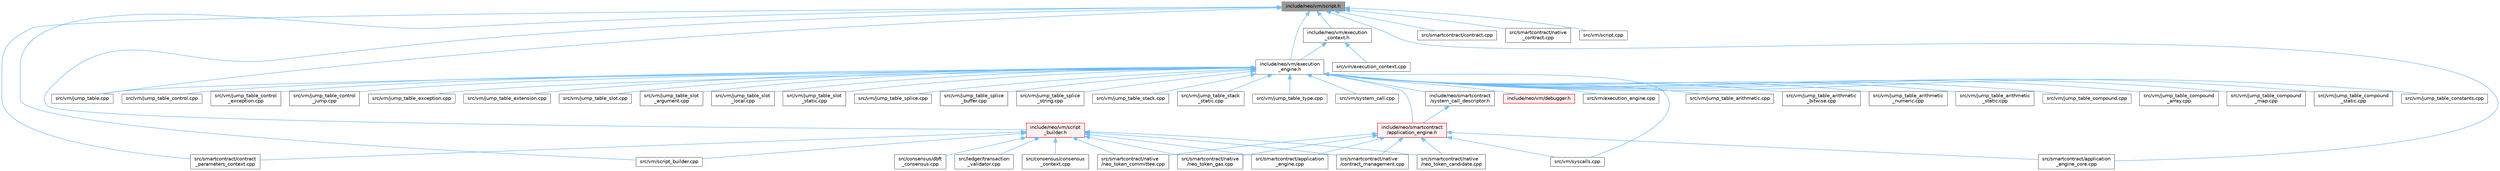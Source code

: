 digraph "include/neo/vm/script.h"
{
 // LATEX_PDF_SIZE
  bgcolor="transparent";
  edge [fontname=Helvetica,fontsize=10,labelfontname=Helvetica,labelfontsize=10];
  node [fontname=Helvetica,fontsize=10,shape=box,height=0.2,width=0.4];
  Node1 [id="Node000001",label="include/neo/vm/script.h",height=0.2,width=0.4,color="gray40", fillcolor="grey60", style="filled", fontcolor="black",tooltip=" "];
  Node1 -> Node2 [id="edge1_Node000001_Node000002",dir="back",color="steelblue1",style="solid",tooltip=" "];
  Node2 [id="Node000002",label="include/neo/vm/execution\l_context.h",height=0.2,width=0.4,color="grey40", fillcolor="white", style="filled",URL="$execution__context_8h.html",tooltip=" "];
  Node2 -> Node3 [id="edge2_Node000002_Node000003",dir="back",color="steelblue1",style="solid",tooltip=" "];
  Node3 [id="Node000003",label="include/neo/vm/execution\l_engine.h",height=0.2,width=0.4,color="grey40", fillcolor="white", style="filled",URL="$execution__engine_8h.html",tooltip=" "];
  Node3 -> Node4 [id="edge3_Node000003_Node000004",dir="back",color="steelblue1",style="solid",tooltip=" "];
  Node4 [id="Node000004",label="include/neo/smartcontract\l/application_engine.h",height=0.2,width=0.4,color="red", fillcolor="#FFF0F0", style="filled",URL="$application__engine_8h.html",tooltip=" "];
  Node4 -> Node116 [id="edge4_Node000004_Node000116",dir="back",color="steelblue1",style="solid",tooltip=" "];
  Node116 [id="Node000116",label="src/smartcontract/application\l_engine.cpp",height=0.2,width=0.4,color="grey40", fillcolor="white", style="filled",URL="$application__engine_8cpp.html",tooltip=" "];
  Node4 -> Node113 [id="edge5_Node000004_Node000113",dir="back",color="steelblue1",style="solid",tooltip=" "];
  Node113 [id="Node000113",label="src/smartcontract/application\l_engine_core.cpp",height=0.2,width=0.4,color="grey40", fillcolor="white", style="filled",URL="$application__engine__core_8cpp.html",tooltip=" "];
  Node4 -> Node118 [id="edge6_Node000004_Node000118",dir="back",color="steelblue1",style="solid",tooltip=" "];
  Node118 [id="Node000118",label="src/smartcontract/native\l/contract_management.cpp",height=0.2,width=0.4,color="grey40", fillcolor="white", style="filled",URL="$contract__management_8cpp.html",tooltip=" "];
  Node4 -> Node130 [id="edge7_Node000004_Node000130",dir="back",color="steelblue1",style="solid",tooltip=" "];
  Node130 [id="Node000130",label="src/smartcontract/native\l/neo_token_candidate.cpp",height=0.2,width=0.4,color="grey40", fillcolor="white", style="filled",URL="$neo__token__candidate_8cpp.html",tooltip=" "];
  Node4 -> Node131 [id="edge8_Node000004_Node000131",dir="back",color="steelblue1",style="solid",tooltip=" "];
  Node131 [id="Node000131",label="src/smartcontract/native\l/neo_token_committee.cpp",height=0.2,width=0.4,color="grey40", fillcolor="white", style="filled",URL="$neo__token__committee_8cpp.html",tooltip=" "];
  Node4 -> Node132 [id="edge9_Node000004_Node000132",dir="back",color="steelblue1",style="solid",tooltip=" "];
  Node132 [id="Node000132",label="src/smartcontract/native\l/neo_token_gas.cpp",height=0.2,width=0.4,color="grey40", fillcolor="white", style="filled",URL="$neo__token__gas_8cpp.html",tooltip=" "];
  Node4 -> Node146 [id="edge10_Node000004_Node000146",dir="back",color="steelblue1",style="solid",tooltip=" "];
  Node146 [id="Node000146",label="src/vm/syscalls.cpp",height=0.2,width=0.4,color="grey40", fillcolor="white", style="filled",URL="$syscalls_8cpp.html",tooltip=" "];
  Node3 -> Node147 [id="edge11_Node000003_Node000147",dir="back",color="steelblue1",style="solid",tooltip=" "];
  Node147 [id="Node000147",label="include/neo/smartcontract\l/system_call_descriptor.h",height=0.2,width=0.4,color="grey40", fillcolor="white", style="filled",URL="$system__call__descriptor_8h.html",tooltip=" "];
  Node147 -> Node4 [id="edge12_Node000147_Node000004",dir="back",color="steelblue1",style="solid",tooltip=" "];
  Node3 -> Node148 [id="edge13_Node000003_Node000148",dir="back",color="steelblue1",style="solid",tooltip=" "];
  Node148 [id="Node000148",label="include/neo/vm/debugger.h",height=0.2,width=0.4,color="red", fillcolor="#FFF0F0", style="filled",URL="$debugger_8h.html",tooltip=" "];
  Node3 -> Node150 [id="edge14_Node000003_Node000150",dir="back",color="steelblue1",style="solid",tooltip=" "];
  Node150 [id="Node000150",label="src/vm/execution_engine.cpp",height=0.2,width=0.4,color="grey40", fillcolor="white", style="filled",URL="$execution__engine_8cpp.html",tooltip=" "];
  Node3 -> Node151 [id="edge15_Node000003_Node000151",dir="back",color="steelblue1",style="solid",tooltip=" "];
  Node151 [id="Node000151",label="src/vm/jump_table.cpp",height=0.2,width=0.4,color="grey40", fillcolor="white", style="filled",URL="$jump__table_8cpp.html",tooltip=" "];
  Node3 -> Node152 [id="edge16_Node000003_Node000152",dir="back",color="steelblue1",style="solid",tooltip=" "];
  Node152 [id="Node000152",label="src/vm/jump_table_arithmetic.cpp",height=0.2,width=0.4,color="grey40", fillcolor="white", style="filled",URL="$jump__table__arithmetic_8cpp.html",tooltip=" "];
  Node3 -> Node153 [id="edge17_Node000003_Node000153",dir="back",color="steelblue1",style="solid",tooltip=" "];
  Node153 [id="Node000153",label="src/vm/jump_table_arithmetic\l_bitwise.cpp",height=0.2,width=0.4,color="grey40", fillcolor="white", style="filled",URL="$jump__table__arithmetic__bitwise_8cpp.html",tooltip=" "];
  Node3 -> Node154 [id="edge18_Node000003_Node000154",dir="back",color="steelblue1",style="solid",tooltip=" "];
  Node154 [id="Node000154",label="src/vm/jump_table_arithmetic\l_numeric.cpp",height=0.2,width=0.4,color="grey40", fillcolor="white", style="filled",URL="$jump__table__arithmetic__numeric_8cpp.html",tooltip=" "];
  Node3 -> Node155 [id="edge19_Node000003_Node000155",dir="back",color="steelblue1",style="solid",tooltip=" "];
  Node155 [id="Node000155",label="src/vm/jump_table_arithmetic\l_static.cpp",height=0.2,width=0.4,color="grey40", fillcolor="white", style="filled",URL="$jump__table__arithmetic__static_8cpp.html",tooltip=" "];
  Node3 -> Node156 [id="edge20_Node000003_Node000156",dir="back",color="steelblue1",style="solid",tooltip=" "];
  Node156 [id="Node000156",label="src/vm/jump_table_compound.cpp",height=0.2,width=0.4,color="grey40", fillcolor="white", style="filled",URL="$jump__table__compound_8cpp.html",tooltip=" "];
  Node3 -> Node157 [id="edge21_Node000003_Node000157",dir="back",color="steelblue1",style="solid",tooltip=" "];
  Node157 [id="Node000157",label="src/vm/jump_table_compound\l_array.cpp",height=0.2,width=0.4,color="grey40", fillcolor="white", style="filled",URL="$jump__table__compound__array_8cpp.html",tooltip=" "];
  Node3 -> Node158 [id="edge22_Node000003_Node000158",dir="back",color="steelblue1",style="solid",tooltip=" "];
  Node158 [id="Node000158",label="src/vm/jump_table_compound\l_map.cpp",height=0.2,width=0.4,color="grey40", fillcolor="white", style="filled",URL="$jump__table__compound__map_8cpp.html",tooltip=" "];
  Node3 -> Node159 [id="edge23_Node000003_Node000159",dir="back",color="steelblue1",style="solid",tooltip=" "];
  Node159 [id="Node000159",label="src/vm/jump_table_compound\l_static.cpp",height=0.2,width=0.4,color="grey40", fillcolor="white", style="filled",URL="$jump__table__compound__static_8cpp.html",tooltip=" "];
  Node3 -> Node160 [id="edge24_Node000003_Node000160",dir="back",color="steelblue1",style="solid",tooltip=" "];
  Node160 [id="Node000160",label="src/vm/jump_table_constants.cpp",height=0.2,width=0.4,color="grey40", fillcolor="white", style="filled",URL="$jump__table__constants_8cpp.html",tooltip=" "];
  Node3 -> Node161 [id="edge25_Node000003_Node000161",dir="back",color="steelblue1",style="solid",tooltip=" "];
  Node161 [id="Node000161",label="src/vm/jump_table_control.cpp",height=0.2,width=0.4,color="grey40", fillcolor="white", style="filled",URL="$jump__table__control_8cpp.html",tooltip=" "];
  Node3 -> Node162 [id="edge26_Node000003_Node000162",dir="back",color="steelblue1",style="solid",tooltip=" "];
  Node162 [id="Node000162",label="src/vm/jump_table_control\l_exception.cpp",height=0.2,width=0.4,color="grey40", fillcolor="white", style="filled",URL="$jump__table__control__exception_8cpp.html",tooltip=" "];
  Node3 -> Node163 [id="edge27_Node000003_Node000163",dir="back",color="steelblue1",style="solid",tooltip=" "];
  Node163 [id="Node000163",label="src/vm/jump_table_control\l_jump.cpp",height=0.2,width=0.4,color="grey40", fillcolor="white", style="filled",URL="$jump__table__control__jump_8cpp.html",tooltip=" "];
  Node3 -> Node164 [id="edge28_Node000003_Node000164",dir="back",color="steelblue1",style="solid",tooltip=" "];
  Node164 [id="Node000164",label="src/vm/jump_table_exception.cpp",height=0.2,width=0.4,color="grey40", fillcolor="white", style="filled",URL="$jump__table__exception_8cpp.html",tooltip=" "];
  Node3 -> Node165 [id="edge29_Node000003_Node000165",dir="back",color="steelblue1",style="solid",tooltip=" "];
  Node165 [id="Node000165",label="src/vm/jump_table_extension.cpp",height=0.2,width=0.4,color="grey40", fillcolor="white", style="filled",URL="$jump__table__extension_8cpp.html",tooltip=" "];
  Node3 -> Node166 [id="edge30_Node000003_Node000166",dir="back",color="steelblue1",style="solid",tooltip=" "];
  Node166 [id="Node000166",label="src/vm/jump_table_slot.cpp",height=0.2,width=0.4,color="grey40", fillcolor="white", style="filled",URL="$jump__table__slot_8cpp.html",tooltip=" "];
  Node3 -> Node167 [id="edge31_Node000003_Node000167",dir="back",color="steelblue1",style="solid",tooltip=" "];
  Node167 [id="Node000167",label="src/vm/jump_table_slot\l_argument.cpp",height=0.2,width=0.4,color="grey40", fillcolor="white", style="filled",URL="$jump__table__slot__argument_8cpp.html",tooltip=" "];
  Node3 -> Node168 [id="edge32_Node000003_Node000168",dir="back",color="steelblue1",style="solid",tooltip=" "];
  Node168 [id="Node000168",label="src/vm/jump_table_slot\l_local.cpp",height=0.2,width=0.4,color="grey40", fillcolor="white", style="filled",URL="$jump__table__slot__local_8cpp.html",tooltip=" "];
  Node3 -> Node169 [id="edge33_Node000003_Node000169",dir="back",color="steelblue1",style="solid",tooltip=" "];
  Node169 [id="Node000169",label="src/vm/jump_table_slot\l_static.cpp",height=0.2,width=0.4,color="grey40", fillcolor="white", style="filled",URL="$jump__table__slot__static_8cpp.html",tooltip=" "];
  Node3 -> Node170 [id="edge34_Node000003_Node000170",dir="back",color="steelblue1",style="solid",tooltip=" "];
  Node170 [id="Node000170",label="src/vm/jump_table_splice.cpp",height=0.2,width=0.4,color="grey40", fillcolor="white", style="filled",URL="$jump__table__splice_8cpp.html",tooltip=" "];
  Node3 -> Node171 [id="edge35_Node000003_Node000171",dir="back",color="steelblue1",style="solid",tooltip=" "];
  Node171 [id="Node000171",label="src/vm/jump_table_splice\l_buffer.cpp",height=0.2,width=0.4,color="grey40", fillcolor="white", style="filled",URL="$jump__table__splice__buffer_8cpp.html",tooltip=" "];
  Node3 -> Node172 [id="edge36_Node000003_Node000172",dir="back",color="steelblue1",style="solid",tooltip=" "];
  Node172 [id="Node000172",label="src/vm/jump_table_splice\l_string.cpp",height=0.2,width=0.4,color="grey40", fillcolor="white", style="filled",URL="$jump__table__splice__string_8cpp.html",tooltip=" "];
  Node3 -> Node173 [id="edge37_Node000003_Node000173",dir="back",color="steelblue1",style="solid",tooltip=" "];
  Node173 [id="Node000173",label="src/vm/jump_table_stack.cpp",height=0.2,width=0.4,color="grey40", fillcolor="white", style="filled",URL="$jump__table__stack_8cpp.html",tooltip=" "];
  Node3 -> Node174 [id="edge38_Node000003_Node000174",dir="back",color="steelblue1",style="solid",tooltip=" "];
  Node174 [id="Node000174",label="src/vm/jump_table_stack\l_static.cpp",height=0.2,width=0.4,color="grey40", fillcolor="white", style="filled",URL="$jump__table__stack__static_8cpp.html",tooltip=" "];
  Node3 -> Node175 [id="edge39_Node000003_Node000175",dir="back",color="steelblue1",style="solid",tooltip=" "];
  Node175 [id="Node000175",label="src/vm/jump_table_type.cpp",height=0.2,width=0.4,color="grey40", fillcolor="white", style="filled",URL="$jump__table__type_8cpp.html",tooltip=" "];
  Node3 -> Node146 [id="edge40_Node000003_Node000146",dir="back",color="steelblue1",style="solid",tooltip=" "];
  Node3 -> Node176 [id="edge41_Node000003_Node000176",dir="back",color="steelblue1",style="solid",tooltip=" "];
  Node176 [id="Node000176",label="src/vm/system_call.cpp",height=0.2,width=0.4,color="grey40", fillcolor="white", style="filled",URL="$system__call_8cpp.html",tooltip=" "];
  Node2 -> Node177 [id="edge42_Node000002_Node000177",dir="back",color="steelblue1",style="solid",tooltip=" "];
  Node177 [id="Node000177",label="src/vm/execution_context.cpp",height=0.2,width=0.4,color="grey40", fillcolor="white", style="filled",URL="$execution__context_8cpp.html",tooltip=" "];
  Node1 -> Node3 [id="edge43_Node000001_Node000003",dir="back",color="steelblue1",style="solid",tooltip=" "];
  Node1 -> Node178 [id="edge44_Node000001_Node000178",dir="back",color="steelblue1",style="solid",tooltip=" "];
  Node178 [id="Node000178",label="include/neo/vm/script\l_builder.h",height=0.2,width=0.4,color="red", fillcolor="#FFF0F0", style="filled",URL="$script__builder_8h.html",tooltip=" "];
  Node178 -> Node24 [id="edge45_Node000178_Node000024",dir="back",color="steelblue1",style="solid",tooltip=" "];
  Node24 [id="Node000024",label="src/consensus/consensus\l_context.cpp",height=0.2,width=0.4,color="grey40", fillcolor="white", style="filled",URL="$consensus__context_8cpp.html",tooltip=" "];
  Node178 -> Node7 [id="edge46_Node000178_Node000007",dir="back",color="steelblue1",style="solid",tooltip=" "];
  Node7 [id="Node000007",label="src/consensus/dbft\l_consensus.cpp",height=0.2,width=0.4,color="grey40", fillcolor="white", style="filled",URL="$dbft__consensus_8cpp.html",tooltip=" "];
  Node178 -> Node102 [id="edge47_Node000178_Node000102",dir="back",color="steelblue1",style="solid",tooltip=" "];
  Node102 [id="Node000102",label="src/ledger/transaction\l_validator.cpp",height=0.2,width=0.4,color="grey40", fillcolor="white", style="filled",URL="$transaction__validator_8cpp.html",tooltip=" "];
  Node178 -> Node116 [id="edge48_Node000178_Node000116",dir="back",color="steelblue1",style="solid",tooltip=" "];
  Node178 -> Node179 [id="edge49_Node000178_Node000179",dir="back",color="steelblue1",style="solid",tooltip=" "];
  Node179 [id="Node000179",label="src/smartcontract/contract\l_parameters_context.cpp",height=0.2,width=0.4,color="grey40", fillcolor="white", style="filled",URL="$contract__parameters__context_8cpp.html",tooltip=" "];
  Node178 -> Node118 [id="edge50_Node000178_Node000118",dir="back",color="steelblue1",style="solid",tooltip=" "];
  Node178 -> Node130 [id="edge51_Node000178_Node000130",dir="back",color="steelblue1",style="solid",tooltip=" "];
  Node178 -> Node131 [id="edge52_Node000178_Node000131",dir="back",color="steelblue1",style="solid",tooltip=" "];
  Node178 -> Node132 [id="edge53_Node000178_Node000132",dir="back",color="steelblue1",style="solid",tooltip=" "];
  Node178 -> Node180 [id="edge54_Node000178_Node000180",dir="back",color="steelblue1",style="solid",tooltip=" "];
  Node180 [id="Node000180",label="src/vm/script_builder.cpp",height=0.2,width=0.4,color="grey40", fillcolor="white", style="filled",URL="$script__builder_8cpp.html",tooltip=" "];
  Node1 -> Node113 [id="edge55_Node000001_Node000113",dir="back",color="steelblue1",style="solid",tooltip=" "];
  Node1 -> Node182 [id="edge56_Node000001_Node000182",dir="back",color="steelblue1",style="solid",tooltip=" "];
  Node182 [id="Node000182",label="src/smartcontract/contract.cpp",height=0.2,width=0.4,color="grey40", fillcolor="white", style="filled",URL="$contract_8cpp.html",tooltip=" "];
  Node1 -> Node179 [id="edge57_Node000001_Node000179",dir="back",color="steelblue1",style="solid",tooltip=" "];
  Node1 -> Node104 [id="edge58_Node000001_Node000104",dir="back",color="steelblue1",style="solid",tooltip=" "];
  Node104 [id="Node000104",label="src/smartcontract/native\l_contract.cpp",height=0.2,width=0.4,color="grey40", fillcolor="white", style="filled",URL="$native__contract_8cpp.html",tooltip=" "];
  Node1 -> Node151 [id="edge59_Node000001_Node000151",dir="back",color="steelblue1",style="solid",tooltip=" "];
  Node1 -> Node183 [id="edge60_Node000001_Node000183",dir="back",color="steelblue1",style="solid",tooltip=" "];
  Node183 [id="Node000183",label="src/vm/script.cpp",height=0.2,width=0.4,color="grey40", fillcolor="white", style="filled",URL="$script_8cpp.html",tooltip=" "];
  Node1 -> Node180 [id="edge61_Node000001_Node000180",dir="back",color="steelblue1",style="solid",tooltip=" "];
}
